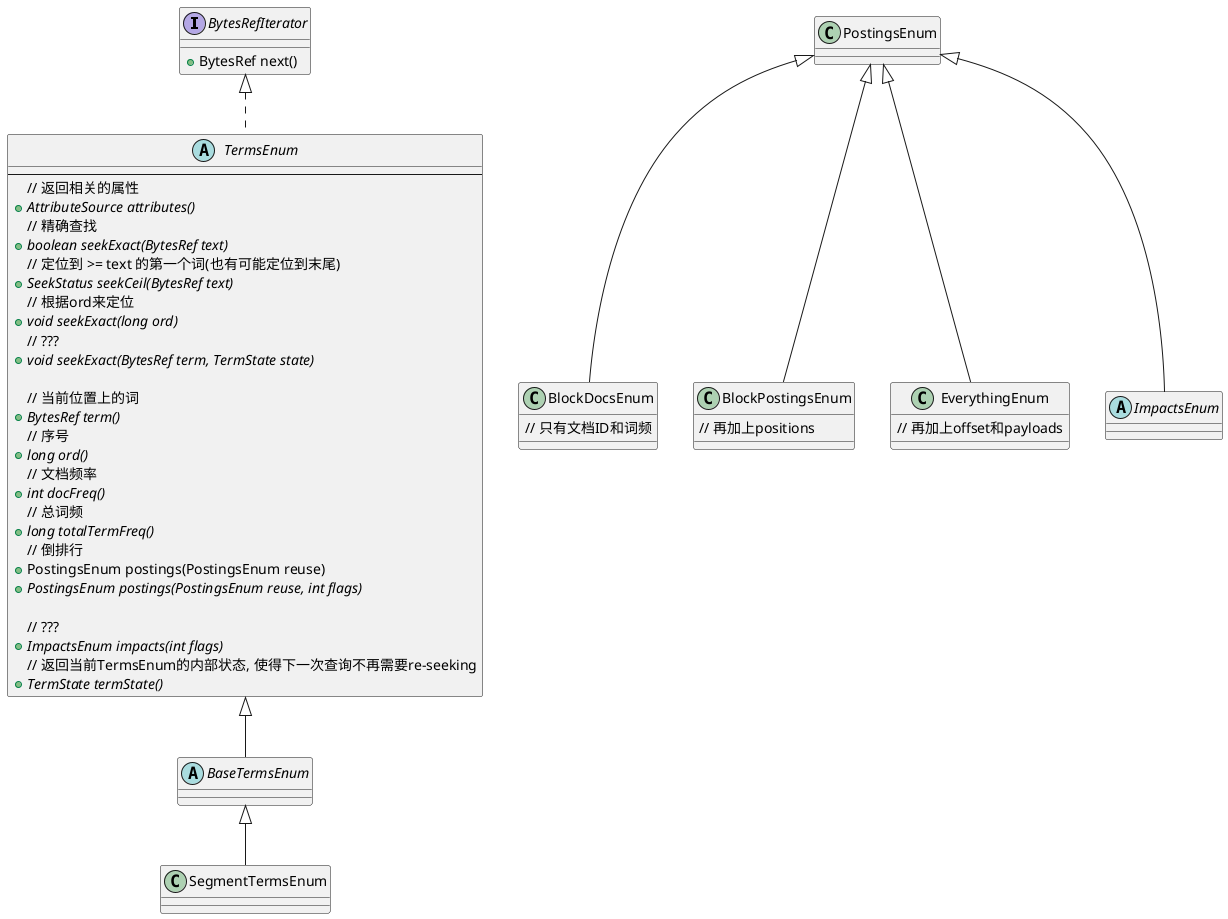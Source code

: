 @startuml

interface BytesRefIterator {
    +BytesRef next()
}

abstract class TermsEnum implements BytesRefIterator{
    ---
    // 返回相关的属性
    +{abstract} AttributeSource attributes()
    // 精确查找
    +{abstract} boolean seekExact(BytesRef text)
    // 定位到 >= text 的第一个词(也有可能定位到末尾)
    +{abstract} SeekStatus seekCeil(BytesRef text)
    // 根据ord来定位
    +{abstract} void seekExact(long ord)
    // ???
    +{abstract} void seekExact(BytesRef term, TermState state)

    // 当前位置上的词
    +{abstract} BytesRef term()
    // 序号
    +{abstract} long ord()
    // 文档频率
    +{abstract} int docFreq()
    // 总词频
    +{abstract} long totalTermFreq()
    // 倒排行
    +PostingsEnum postings(PostingsEnum reuse)
    +{abstract} PostingsEnum postings(PostingsEnum reuse, int flags)

    // ???
    +{abstract} ImpactsEnum impacts(int flags)
    // 返回当前TermsEnum的内部状态, 使得下一次查询不再需要re-seeking
    +{abstract} TermState termState()
}

abstract class BaseTermsEnum extends TermsEnum{

}

class SegmentTermsEnum extends BaseTermsEnum {

}

class BlockDocsEnum extends PostingsEnum {
    // 只有文档ID和词频
}

class BlockPostingsEnum extends PostingsEnum{
    // 再加上positions
}

class EverythingEnum extends PostingsEnum{
    // 再加上offset和payloads
}

abstract class ImpactsEnum extends PostingsEnum

@enduml

